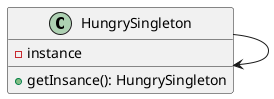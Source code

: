 @startuml

class HungrySingleton{
-instance
+getInsance(): HungrySingleton
}

HungrySingleton -> HungrySingleton

@enduml